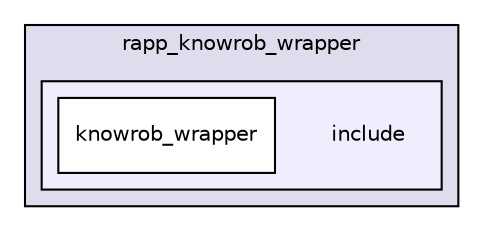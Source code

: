 digraph "/home/travis/rapp_temp/rapp-platform/rapp_knowrob_wrapper/include" {
  compound=true
  node [ fontsize="10", fontname="Helvetica"];
  edge [ labelfontsize="10", labelfontname="Helvetica"];
  subgraph clusterdir_79b79d67471aa9b4eee052be0402aeda {
    graph [ bgcolor="#ddddee", pencolor="black", label="rapp_knowrob_wrapper" fontname="Helvetica", fontsize="10", URL="dir_79b79d67471aa9b4eee052be0402aeda.html"]
  subgraph clusterdir_a457ade1a4f3897254c53140b3f88f4c {
    graph [ bgcolor="#eeeeff", pencolor="black", label="" URL="dir_a457ade1a4f3897254c53140b3f88f4c.html"];
    dir_a457ade1a4f3897254c53140b3f88f4c [shape=plaintext label="include"];
    dir_bd5ab6a410e6ce3d9b5052d6f44bf8e8 [shape=box label="knowrob_wrapper" color="black" fillcolor="white" style="filled" URL="dir_bd5ab6a410e6ce3d9b5052d6f44bf8e8.html"];
  }
  }
}
